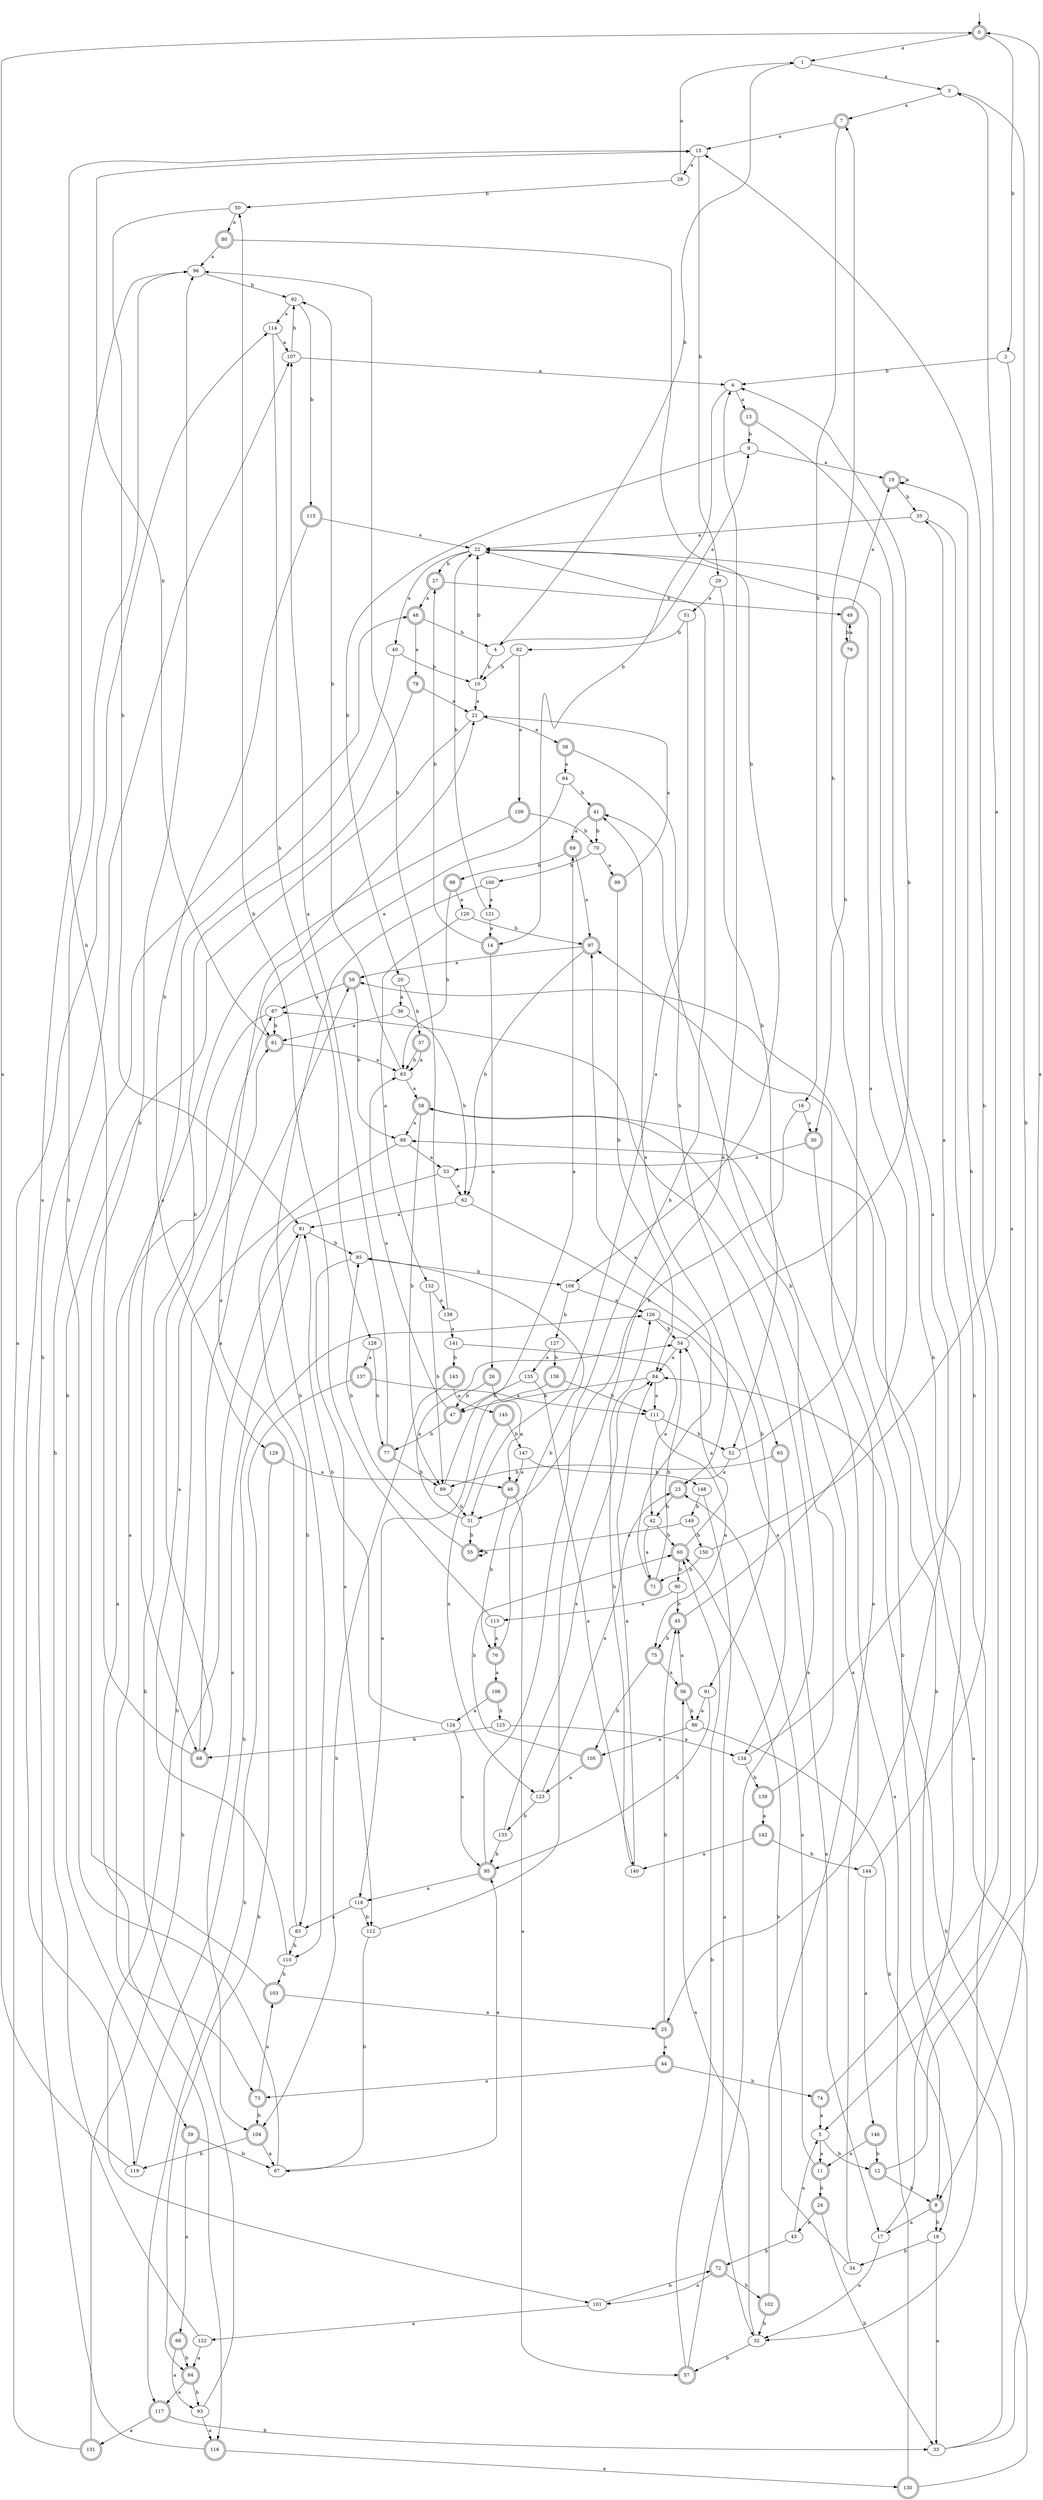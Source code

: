 digraph RandomDFA {
  __start0 [label="", shape=none];
  __start0 -> 0 [label=""];
  0 [shape=circle] [shape=doublecircle]
  0 -> 1 [label="a"]
  0 -> 2 [label="b"]
  1
  1 -> 3 [label="a"]
  1 -> 4 [label="b"]
  2
  2 -> 5 [label="a"]
  2 -> 6 [label="b"]
  3
  3 -> 7 [label="a"]
  3 -> 8 [label="b"]
  4
  4 -> 9 [label="a"]
  4 -> 10 [label="b"]
  5
  5 -> 11 [label="a"]
  5 -> 12 [label="b"]
  6
  6 -> 13 [label="a"]
  6 -> 14 [label="b"]
  7 [shape=doublecircle]
  7 -> 15 [label="a"]
  7 -> 16 [label="b"]
  8 [shape=doublecircle]
  8 -> 17 [label="a"]
  8 -> 18 [label="b"]
  9
  9 -> 19 [label="a"]
  9 -> 20 [label="b"]
  10
  10 -> 21 [label="a"]
  10 -> 22 [label="b"]
  11 [shape=doublecircle]
  11 -> 23 [label="a"]
  11 -> 24 [label="b"]
  12 [shape=doublecircle]
  12 -> 0 [label="a"]
  12 -> 8 [label="b"]
  13 [shape=doublecircle]
  13 -> 25 [label="a"]
  13 -> 9 [label="b"]
  14 [shape=doublecircle]
  14 -> 26 [label="a"]
  14 -> 27 [label="b"]
  15
  15 -> 28 [label="a"]
  15 -> 29 [label="b"]
  16
  16 -> 30 [label="a"]
  16 -> 31 [label="b"]
  17
  17 -> 32 [label="a"]
  17 -> 22 [label="b"]
  18
  18 -> 33 [label="a"]
  18 -> 34 [label="b"]
  19 [shape=doublecircle]
  19 -> 19 [label="a"]
  19 -> 35 [label="b"]
  20
  20 -> 36 [label="a"]
  20 -> 37 [label="b"]
  21
  21 -> 38 [label="a"]
  21 -> 39 [label="b"]
  22
  22 -> 40 [label="a"]
  22 -> 27 [label="b"]
  23 [shape=doublecircle]
  23 -> 41 [label="a"]
  23 -> 42 [label="b"]
  24 [shape=doublecircle]
  24 -> 43 [label="a"]
  24 -> 33 [label="b"]
  25 [shape=doublecircle]
  25 -> 44 [label="a"]
  25 -> 45 [label="b"]
  26 [shape=doublecircle]
  26 -> 46 [label="a"]
  26 -> 47 [label="b"]
  27 [shape=doublecircle]
  27 -> 48 [label="a"]
  27 -> 49 [label="b"]
  28
  28 -> 1 [label="a"]
  28 -> 50 [label="b"]
  29
  29 -> 51 [label="a"]
  29 -> 52 [label="b"]
  30 [shape=doublecircle]
  30 -> 53 [label="a"]
  30 -> 8 [label="b"]
  31
  31 -> 54 [label="a"]
  31 -> 55 [label="b"]
  32
  32 -> 56 [label="a"]
  32 -> 57 [label="b"]
  33
  33 -> 58 [label="a"]
  33 -> 59 [label="b"]
  34
  34 -> 58 [label="a"]
  34 -> 60 [label="b"]
  35
  35 -> 22 [label="a"]
  35 -> 32 [label="b"]
  36
  36 -> 61 [label="a"]
  36 -> 62 [label="b"]
  37 [shape=doublecircle]
  37 -> 63 [label="a"]
  37 -> 63 [label="b"]
  38 [shape=doublecircle]
  38 -> 64 [label="a"]
  38 -> 65 [label="b"]
  39 [shape=doublecircle]
  39 -> 66 [label="a"]
  39 -> 67 [label="b"]
  40
  40 -> 68 [label="a"]
  40 -> 10 [label="b"]
  41 [shape=doublecircle]
  41 -> 69 [label="a"]
  41 -> 70 [label="b"]
  42
  42 -> 71 [label="a"]
  42 -> 60 [label="b"]
  43
  43 -> 5 [label="a"]
  43 -> 72 [label="b"]
  44 [shape=doublecircle]
  44 -> 73 [label="a"]
  44 -> 74 [label="b"]
  45 [shape=doublecircle]
  45 -> 22 [label="a"]
  45 -> 75 [label="b"]
  46 [shape=doublecircle]
  46 -> 57 [label="a"]
  46 -> 76 [label="b"]
  47 [shape=doublecircle]
  47 -> 63 [label="a"]
  47 -> 77 [label="b"]
  48 [shape=doublecircle]
  48 -> 78 [label="a"]
  48 -> 4 [label="b"]
  49 [shape=doublecircle]
  49 -> 19 [label="a"]
  49 -> 79 [label="b"]
  50
  50 -> 80 [label="a"]
  50 -> 81 [label="b"]
  51
  51 -> 31 [label="a"]
  51 -> 82 [label="b"]
  52
  52 -> 23 [label="a"]
  52 -> 7 [label="b"]
  53
  53 -> 62 [label="a"]
  53 -> 83 [label="b"]
  54
  54 -> 84 [label="a"]
  54 -> 6 [label="b"]
  55 [shape=doublecircle]
  55 -> 55 [label="a"]
  55 -> 85 [label="b"]
  56 [shape=doublecircle]
  56 -> 45 [label="a"]
  56 -> 86 [label="b"]
  57 [shape=doublecircle]
  57 -> 87 [label="a"]
  57 -> 60 [label="b"]
  58 [shape=doublecircle]
  58 -> 88 [label="a"]
  58 -> 89 [label="b"]
  59 [shape=doublecircle]
  59 -> 87 [label="a"]
  59 -> 88 [label="b"]
  60 [shape=doublecircle]
  60 -> 54 [label="a"]
  60 -> 90 [label="b"]
  61 [shape=doublecircle]
  61 -> 63 [label="a"]
  61 -> 15 [label="b"]
  62
  62 -> 81 [label="a"]
  62 -> 91 [label="b"]
  63
  63 -> 58 [label="a"]
  63 -> 92 [label="b"]
  64
  64 -> 61 [label="a"]
  64 -> 41 [label="b"]
  65 [shape=doublecircle]
  65 -> 17 [label="a"]
  65 -> 89 [label="b"]
  66 [shape=doublecircle]
  66 -> 93 [label="a"]
  66 -> 94 [label="b"]
  67
  67 -> 95 [label="a"]
  67 -> 96 [label="b"]
  68 [shape=doublecircle]
  68 -> 59 [label="a"]
  68 -> 15 [label="b"]
  69 [shape=doublecircle]
  69 -> 97 [label="a"]
  69 -> 98 [label="b"]
  70
  70 -> 99 [label="a"]
  70 -> 100 [label="b"]
  71 [shape=doublecircle]
  71 -> 97 [label="a"]
  71 -> 54 [label="b"]
  72 [shape=doublecircle]
  72 -> 101 [label="a"]
  72 -> 102 [label="b"]
  73 [shape=doublecircle]
  73 -> 103 [label="a"]
  73 -> 104 [label="b"]
  74 [shape=doublecircle]
  74 -> 5 [label="a"]
  74 -> 15 [label="b"]
  75 [shape=doublecircle]
  75 -> 56 [label="a"]
  75 -> 105 [label="b"]
  76 [shape=doublecircle]
  76 -> 106 [label="a"]
  76 -> 85 [label="b"]
  77 [shape=doublecircle]
  77 -> 107 [label="a"]
  77 -> 89 [label="b"]
  78 [shape=doublecircle]
  78 -> 21 [label="a"]
  78 -> 68 [label="b"]
  79 [shape=doublecircle]
  79 -> 49 [label="a"]
  79 -> 30 [label="b"]
  80 [shape=doublecircle]
  80 -> 96 [label="a"]
  80 -> 108 [label="b"]
  81
  81 -> 104 [label="a"]
  81 -> 85 [label="b"]
  82
  82 -> 109 [label="a"]
  82 -> 10 [label="b"]
  83
  83 -> 21 [label="a"]
  83 -> 110 [label="b"]
  84
  84 -> 111 [label="a"]
  84 -> 47 [label="b"]
  85
  85 -> 112 [label="a"]
  85 -> 108 [label="b"]
  86
  86 -> 105 [label="a"]
  86 -> 18 [label="b"]
  87
  87 -> 73 [label="a"]
  87 -> 61 [label="b"]
  88
  88 -> 53 [label="a"]
  88 -> 101 [label="b"]
  89
  89 -> 69 [label="a"]
  89 -> 31 [label="b"]
  90
  90 -> 113 [label="a"]
  90 -> 45 [label="b"]
  91
  91 -> 86 [label="a"]
  91 -> 95 [label="b"]
  92
  92 -> 114 [label="a"]
  92 -> 115 [label="b"]
  93
  93 -> 116 [label="a"]
  93 -> 87 [label="b"]
  94 [shape=doublecircle]
  94 -> 117 [label="a"]
  94 -> 93 [label="b"]
  95 [shape=doublecircle]
  95 -> 118 [label="a"]
  95 -> 22 [label="b"]
  96
  96 -> 119 [label="a"]
  96 -> 92 [label="b"]
  97 [shape=doublecircle]
  97 -> 59 [label="a"]
  97 -> 62 [label="b"]
  98 [shape=doublecircle]
  98 -> 120 [label="a"]
  98 -> 63 [label="b"]
  99 [shape=doublecircle]
  99 -> 21 [label="a"]
  99 -> 84 [label="b"]
  100
  100 -> 121 [label="a"]
  100 -> 110 [label="b"]
  101
  101 -> 122 [label="a"]
  101 -> 72 [label="b"]
  102 [shape=doublecircle]
  102 -> 97 [label="a"]
  102 -> 32 [label="b"]
  103 [shape=doublecircle]
  103 -> 25 [label="a"]
  103 -> 96 [label="b"]
  104 [shape=doublecircle]
  104 -> 67 [label="a"]
  104 -> 119 [label="b"]
  105 [shape=doublecircle]
  105 -> 123 [label="a"]
  105 -> 60 [label="b"]
  106 [shape=doublecircle]
  106 -> 124 [label="a"]
  106 -> 125 [label="b"]
  107
  107 -> 6 [label="a"]
  107 -> 92 [label="b"]
  108
  108 -> 126 [label="a"]
  108 -> 127 [label="b"]
  109 [shape=doublecircle]
  109 -> 116 [label="a"]
  109 -> 70 [label="b"]
  110
  110 -> 61 [label="a"]
  110 -> 103 [label="b"]
  111
  111 -> 75 [label="a"]
  111 -> 52 [label="b"]
  112
  112 -> 6 [label="a"]
  112 -> 67 [label="b"]
  113
  113 -> 76 [label="a"]
  113 -> 50 [label="b"]
  114
  114 -> 107 [label="a"]
  114 -> 128 [label="b"]
  115 [shape=doublecircle]
  115 -> 22 [label="a"]
  115 -> 129 [label="b"]
  116 [shape=doublecircle]
  116 -> 130 [label="a"]
  116 -> 107 [label="b"]
  117 [shape=doublecircle]
  117 -> 131 [label="a"]
  117 -> 33 [label="b"]
  118
  118 -> 83 [label="a"]
  118 -> 112 [label="b"]
  119
  119 -> 0 [label="a"]
  119 -> 126 [label="b"]
  120
  120 -> 132 [label="a"]
  120 -> 97 [label="b"]
  121
  121 -> 14 [label="a"]
  121 -> 22 [label="b"]
  122
  122 -> 94 [label="a"]
  122 -> 48 [label="b"]
  123
  123 -> 23 [label="a"]
  123 -> 133 [label="b"]
  124
  124 -> 95 [label="a"]
  124 -> 81 [label="b"]
  125
  125 -> 134 [label="a"]
  125 -> 68 [label="b"]
  126
  126 -> 134 [label="a"]
  126 -> 54 [label="b"]
  127
  127 -> 135 [label="a"]
  127 -> 136 [label="b"]
  128
  128 -> 137 [label="a"]
  128 -> 77 [label="b"]
  129 [shape=doublecircle]
  129 -> 46 [label="a"]
  129 -> 94 [label="b"]
  130 [shape=doublecircle]
  130 -> 88 [label="a"]
  130 -> 84 [label="b"]
  131 [shape=doublecircle]
  131 -> 114 [label="a"]
  131 -> 81 [label="b"]
  132
  132 -> 138 [label="a"]
  132 -> 89 [label="b"]
  133
  133 -> 84 [label="a"]
  133 -> 95 [label="b"]
  134
  134 -> 35 [label="a"]
  134 -> 139 [label="b"]
  135
  135 -> 140 [label="a"]
  135 -> 47 [label="b"]
  136 [shape=doublecircle]
  136 -> 118 [label="a"]
  136 -> 111 [label="b"]
  137 [shape=doublecircle]
  137 -> 111 [label="a"]
  137 -> 117 [label="b"]
  138
  138 -> 141 [label="a"]
  138 -> 96 [label="b"]
  139 [shape=doublecircle]
  139 -> 142 [label="a"]
  139 -> 41 [label="b"]
  140
  140 -> 84 [label="a"]
  140 -> 126 [label="b"]
  141
  141 -> 42 [label="a"]
  141 -> 143 [label="b"]
  142 [shape=doublecircle]
  142 -> 140 [label="a"]
  142 -> 144 [label="b"]
  143 [shape=doublecircle]
  143 -> 145 [label="a"]
  143 -> 104 [label="b"]
  144
  144 -> 146 [label="a"]
  144 -> 19 [label="b"]
  145 [shape=doublecircle]
  145 -> 123 [label="a"]
  145 -> 147 [label="b"]
  146 [shape=doublecircle]
  146 -> 11 [label="a"]
  146 -> 12 [label="b"]
  147
  147 -> 46 [label="a"]
  147 -> 148 [label="b"]
  148
  148 -> 32 [label="a"]
  148 -> 149 [label="b"]
  149
  149 -> 55 [label="a"]
  149 -> 150 [label="b"]
  150
  150 -> 3 [label="a"]
  150 -> 71 [label="b"]
}
